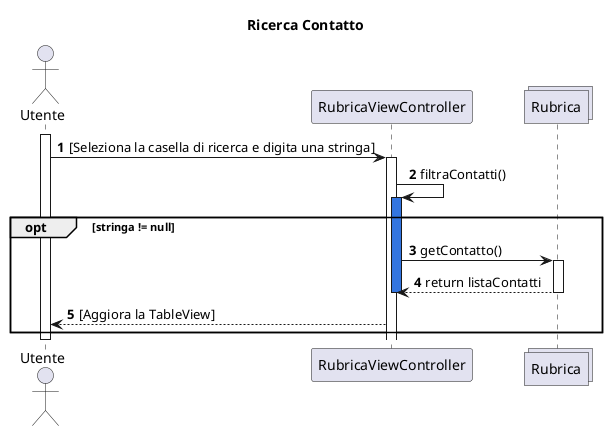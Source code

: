 @startuml RicercaContatto
    title Ricerca Contatto
    autonumber
    actor Utente
    participant RubricaViewController
    collections Rubrica

    activate Utente
    Utente -> RubricaViewController: [Seleziona la casella di ricerca e digita una stringa]
    activate RubricaViewController

    RubricaViewController -> RubricaViewController: filtraContatti()
    activate RubricaViewController #3375E0
    opt stringa != null
    RubricaViewController -> Rubrica : getContatto()
    activate Rubrica
    Rubrica --> RubricaViewController : return listaContatti
    deactivate RubricaViewController
    deactivate Rubrica
    RubricaViewController --> Utente: [Aggiora la TableView]
end
    deactivate Utente
@enduml
